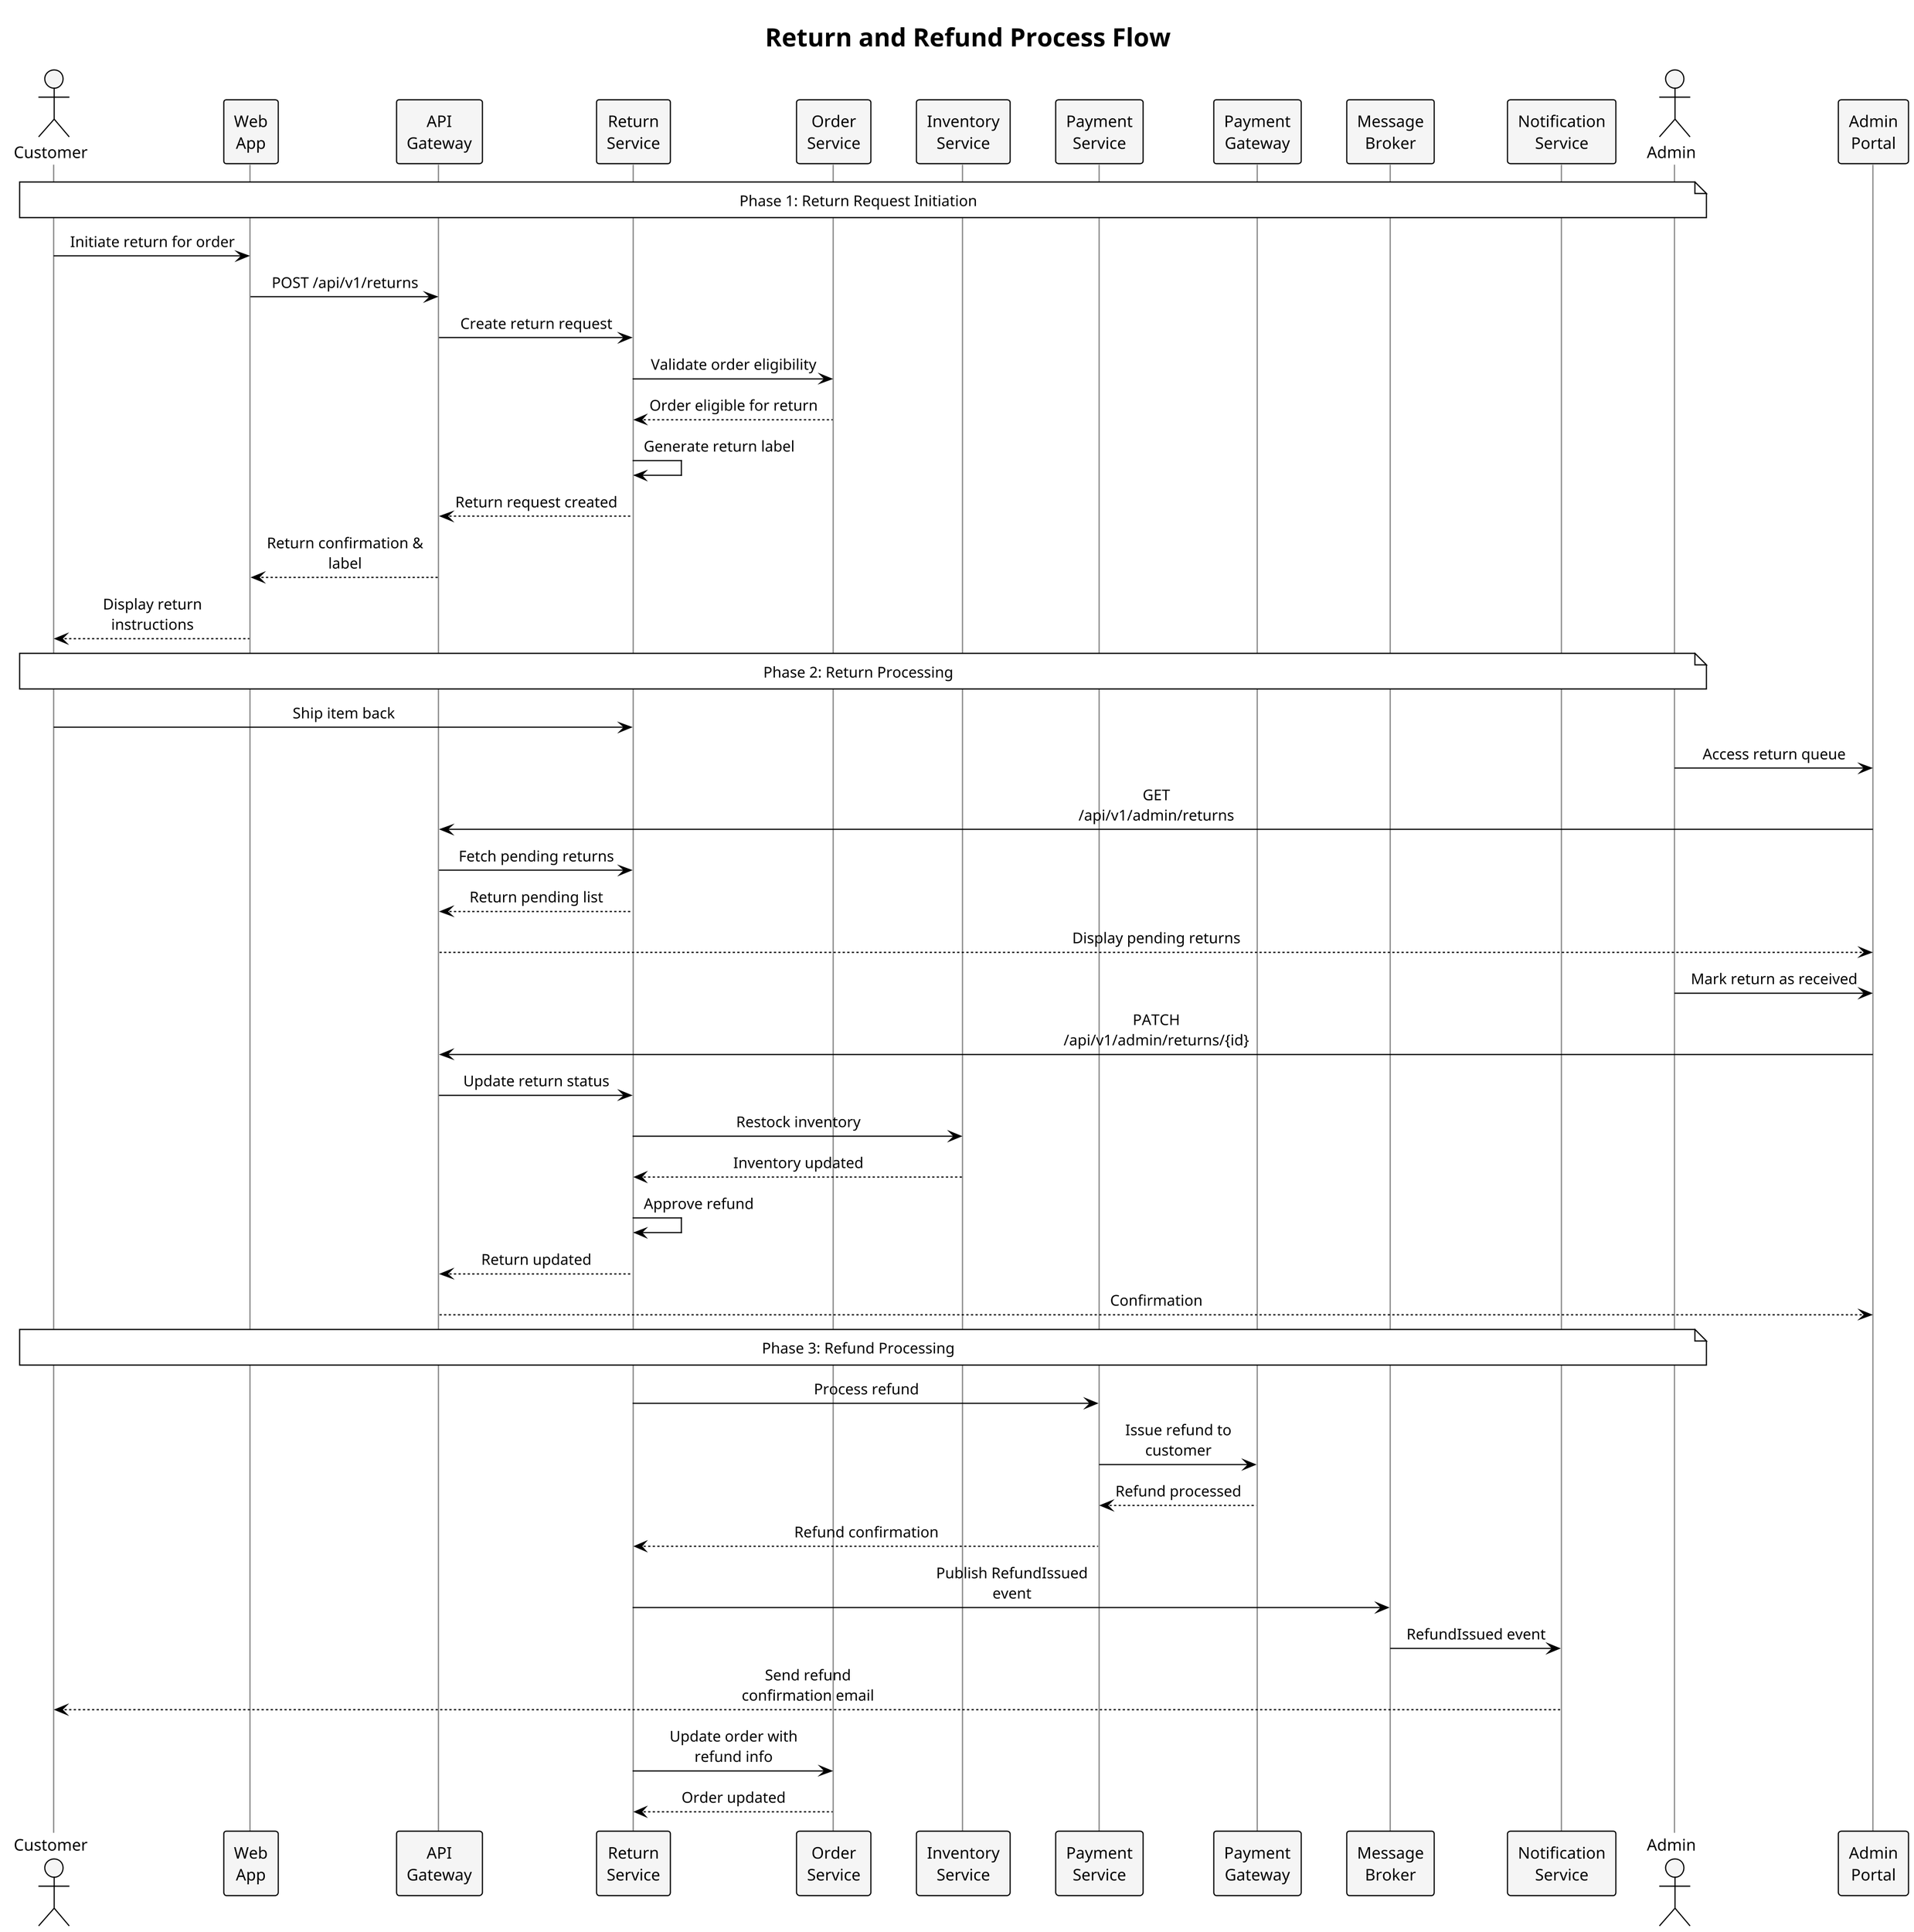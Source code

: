 @startuml
!theme plain
scale 0.7
skinparam dpi 300
skinparam maxMessageSize 150
skinparam responseMessageBelowArrow true
skinparam SequenceMessageAlignment center
skinparam SequenceGroupBodyBackgroundColor transparent
skinparam SequenceLifeLineBorderColor Grey
skinparam SequenceArrowColor Black
skinparam SequenceParticipantBackgroundColor WhiteSmoke
skinparam SequenceActorBackgroundColor WhiteSmoke
skinparam SequenceBoxBackgroundColor WhiteSmoke
skinparam SequenceBoxBorderColor #A0A0A0
skinparam ParticipantPadding 15
skinparam Padding 2
skinparam footbox false

' Return/Refund Process Flow
title Return and Refund Process Flow

actor "Customer" as customer
participant "Web\nApp" as webapp
participant "API\nGateway" as gateway
participant "Return\nService" as returnsvc
participant "Order\nService" as ordersvc
participant "Inventory\nService" as invsvc
participant "Payment\nService" as paymentsvc
participant "Payment\nGateway" as paymentgw
participant "Message\nBroker" as broker
participant "Notification\nService" as notifysvc
actor "Admin" as admin
participant "Admin\nPortal" as adminportal

' Phase 1: Return Request Initiation
note over customer, admin: Phase 1: Return Request Initiation

customer -> webapp: Initiate return for order
webapp -> gateway: POST /api/v1/returns
gateway -> returnsvc: Create return request
returnsvc -> ordersvc: Validate order eligibility
ordersvc --> returnsvc: Order eligible for return
returnsvc -> returnsvc: Generate return label
returnsvc --> gateway: Return request created
gateway --> webapp: Return confirmation & label
webapp --> customer: Display return instructions

' Phase 2: Return Processing
note over customer, admin: Phase 2: Return Processing

customer -> returnsvc: Ship item back
admin -> adminportal: Access return queue
adminportal -> gateway: GET /api/v1/admin/returns
gateway -> returnsvc: Fetch pending returns
returnsvc --> gateway: Return pending list
gateway --> adminportal: Display pending returns
admin -> adminportal: Mark return as received
adminportal -> gateway: PATCH /api/v1/admin/returns/{id}
gateway -> returnsvc: Update return status
returnsvc -> invsvc: Restock inventory
invsvc --> returnsvc: Inventory updated
returnsvc -> returnsvc: Approve refund
returnsvc --> gateway: Return updated
gateway --> adminportal: Confirmation

' Phase 3: Refund Processing
note over customer, admin: Phase 3: Refund Processing

returnsvc -> paymentsvc: Process refund
paymentsvc -> paymentgw: Issue refund to customer
paymentgw --> paymentsvc: Refund processed
paymentsvc --> returnsvc: Refund confirmation
returnsvc -> broker: Publish RefundIssued event
broker -> notifysvc: RefundIssued event
notifysvc --> customer: Send refund confirmation email
returnsvc -> ordersvc: Update order with refund info
ordersvc --> returnsvc: Order updated

@enduml

